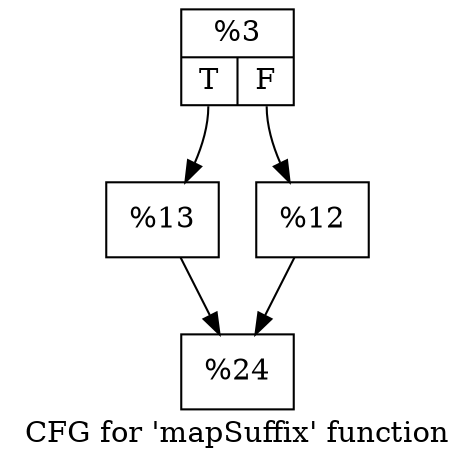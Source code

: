 digraph "CFG for 'mapSuffix' function" {
	label="CFG for 'mapSuffix' function";

	Node0x1a7c230 [shape=record,label="{%3|{<s0>T|<s1>F}}"];
	Node0x1a7c230:s0 -> Node0x1a7c710;
	Node0x1a7c230:s1 -> Node0x1a7c760;
	Node0x1a7c760 [shape=record,label="{%12}"];
	Node0x1a7c760 -> Node0x1a7c8c0;
	Node0x1a7c710 [shape=record,label="{%13}"];
	Node0x1a7c710 -> Node0x1a7c8c0;
	Node0x1a7c8c0 [shape=record,label="{%24}"];
}
